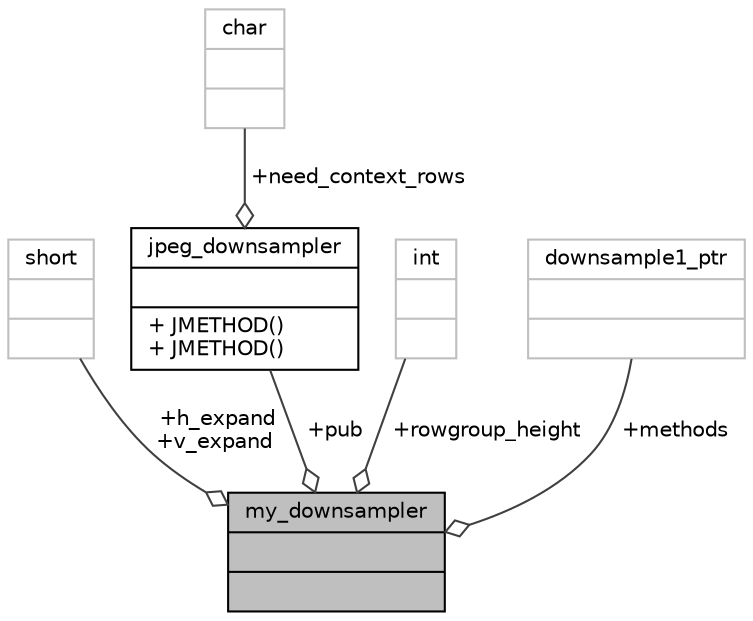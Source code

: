 digraph "my_downsampler"
{
 // LATEX_PDF_SIZE
  bgcolor="transparent";
  edge [fontname="Helvetica",fontsize="10",labelfontname="Helvetica",labelfontsize="10"];
  node [fontname="Helvetica",fontsize="10",shape=record];
  Node1 [label="{my_downsampler\n||}",height=0.2,width=0.4,color="black", fillcolor="grey75", style="filled", fontcolor="black",tooltip=" "];
  Node2 -> Node1 [color="grey25",fontsize="10",style="solid",label=" +h_expand\n+v_expand" ,arrowhead="odiamond",fontname="Helvetica"];
  Node2 [label="{short\n||}",height=0.2,width=0.4,color="grey75",tooltip=" "];
  Node3 -> Node1 [color="grey25",fontsize="10",style="solid",label=" +pub" ,arrowhead="odiamond",fontname="Helvetica"];
  Node3 [label="{jpeg_downsampler\n||+ JMETHOD()\l+ JMETHOD()\l}",height=0.2,width=0.4,color="black",URL="$structjpeg__downsampler.html",tooltip=" "];
  Node4 -> Node3 [color="grey25",fontsize="10",style="solid",label=" +need_context_rows" ,arrowhead="odiamond",fontname="Helvetica"];
  Node4 [label="{char\n||}",height=0.2,width=0.4,color="grey75",tooltip=" "];
  Node5 -> Node1 [color="grey25",fontsize="10",style="solid",label=" +rowgroup_height" ,arrowhead="odiamond",fontname="Helvetica"];
  Node5 [label="{int\n||}",height=0.2,width=0.4,color="grey75",tooltip=" "];
  Node6 -> Node1 [color="grey25",fontsize="10",style="solid",label=" +methods" ,arrowhead="odiamond",fontname="Helvetica"];
  Node6 [label="{downsample1_ptr\n||}",height=0.2,width=0.4,color="grey75",tooltip=" "];
}
